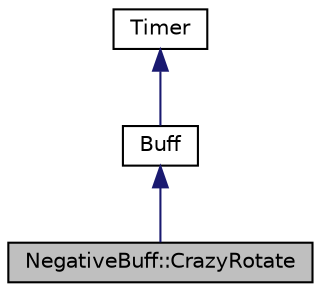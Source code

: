 digraph "NegativeBuff::CrazyRotate"
{
 // LATEX_PDF_SIZE
  edge [fontname="Helvetica",fontsize="10",labelfontname="Helvetica",labelfontsize="10"];
  node [fontname="Helvetica",fontsize="10",shape=record];
  Node1 [label="NegativeBuff::CrazyRotate",height=0.2,width=0.4,color="black", fillcolor="grey75", style="filled", fontcolor="black",tooltip="A class representing a crazy rotate negative buff."];
  Node2 -> Node1 [dir="back",color="midnightblue",fontsize="10",style="solid",fontname="Helvetica"];
  Node2 [label="Buff",height=0.2,width=0.4,color="black", fillcolor="white", style="filled",URL="$classBuff.html",tooltip="Base class for Buffs, derived from Timer."];
  Node3 -> Node2 [dir="back",color="midnightblue",fontsize="10",style="solid",fontname="Helvetica"];
  Node3 [label="Timer",height=0.2,width=0.4,color="black", fillcolor="white", style="filled",URL="$classTimer.html",tooltip="Represents a simple countdown timer."];
}
